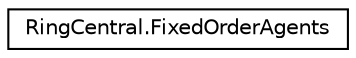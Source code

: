 digraph "Graphical Class Hierarchy"
{
 // LATEX_PDF_SIZE
  edge [fontname="Helvetica",fontsize="10",labelfontname="Helvetica",labelfontsize="10"];
  node [fontname="Helvetica",fontsize="10",shape=record];
  rankdir="LR";
  Node0 [label="RingCentral.FixedOrderAgents",height=0.2,width=0.4,color="black", fillcolor="white", style="filled",URL="$classRingCentral_1_1FixedOrderAgents.html",tooltip=" "];
}

